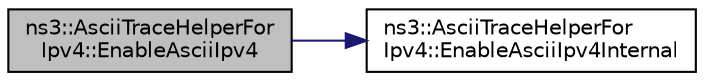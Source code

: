 digraph "ns3::AsciiTraceHelperForIpv4::EnableAsciiIpv4"
{
 // LATEX_PDF_SIZE
  edge [fontname="Helvetica",fontsize="10",labelfontname="Helvetica",labelfontsize="10"];
  node [fontname="Helvetica",fontsize="10",shape=record];
  rankdir="LR";
  Node1 [label="ns3::AsciiTraceHelperFor\lIpv4::EnableAsciiIpv4",height=0.2,width=0.4,color="black", fillcolor="grey75", style="filled", fontcolor="black",tooltip="Enable ascii trace output on the indicated Ipv4 and interface pair."];
  Node1 -> Node2 [color="midnightblue",fontsize="10",style="solid",fontname="Helvetica"];
  Node2 [label="ns3::AsciiTraceHelperFor\lIpv4::EnableAsciiIpv4Internal",height=0.2,width=0.4,color="black", fillcolor="white", style="filled",URL="$classns3_1_1_ascii_trace_helper_for_ipv4.html#afe9e8a865d66140f0b2b42b5381b437d",tooltip="Enable ascii trace output on the indicated Ipv4 and interface pair."];
}
